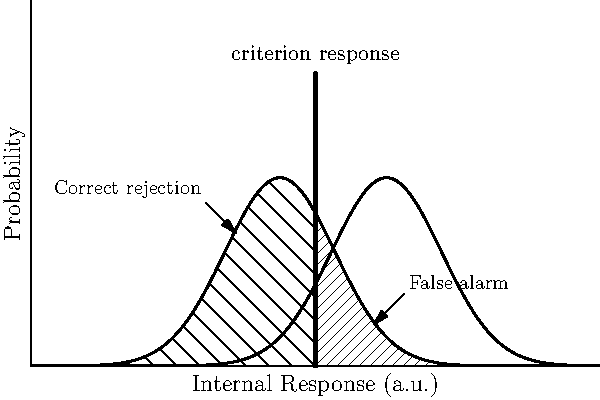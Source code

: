 import graph;
import patterns;

size(300,200,IgnoreAspect);

real xmin=-4,xmax=4;
real ymin=0,ymax=1;
real PI=3.141593;
real sd=.6;
int a=-1, b=1;

// Definition of fonctions f and g :
real f(real x) {return 1/sqrt(2*PI*sd)*exp(-(x+.5)^2/(2*sd));}
real g(real x) {return 1/sqrt(2*PI*sd)*exp(-(x-1)^2/(2*sd));}

// Trace the curves :
path Cf=graph(f,xmin,xmax,n=400);
path Cg=graph(g,xmin,xmax,n=400);
draw(Cf,linewidth(1bp));
draw(Cg,linewidth(1bp));
xlimits(xmin,xmax,Crop);
ylimits(ymin,ymax,Crop);

draw((0,0)--(0,.8),linewidth(2bp));

label("\small criterion response",(0,.85));
arrow("\footnotesize Correct rejection",(-1.05,.35),NW);
arrow("\footnotesize False alarm",(0.75,.1),NE);

xaxis("Internal Response (a.u.)",Bottom);
yaxis("Probability",Left);

path q0=(0,0)--(0,1);
path q1=(xmin,0)--(xmin,1);
path q2=(xmin,0)--(xmax,0);
path q3=(xmax,0)--(xmax,1);
add("hachure",hatch(8,NW));
add("hachure2",hatch(4,NE));

fill(buildcycle(q1,graph(f,xmin,xmax),q0,q2),pattern("hachure")); 
fill(buildcycle(q0,graph(f,xmin,xmax),q3,q2),pattern("hachure2")); 
